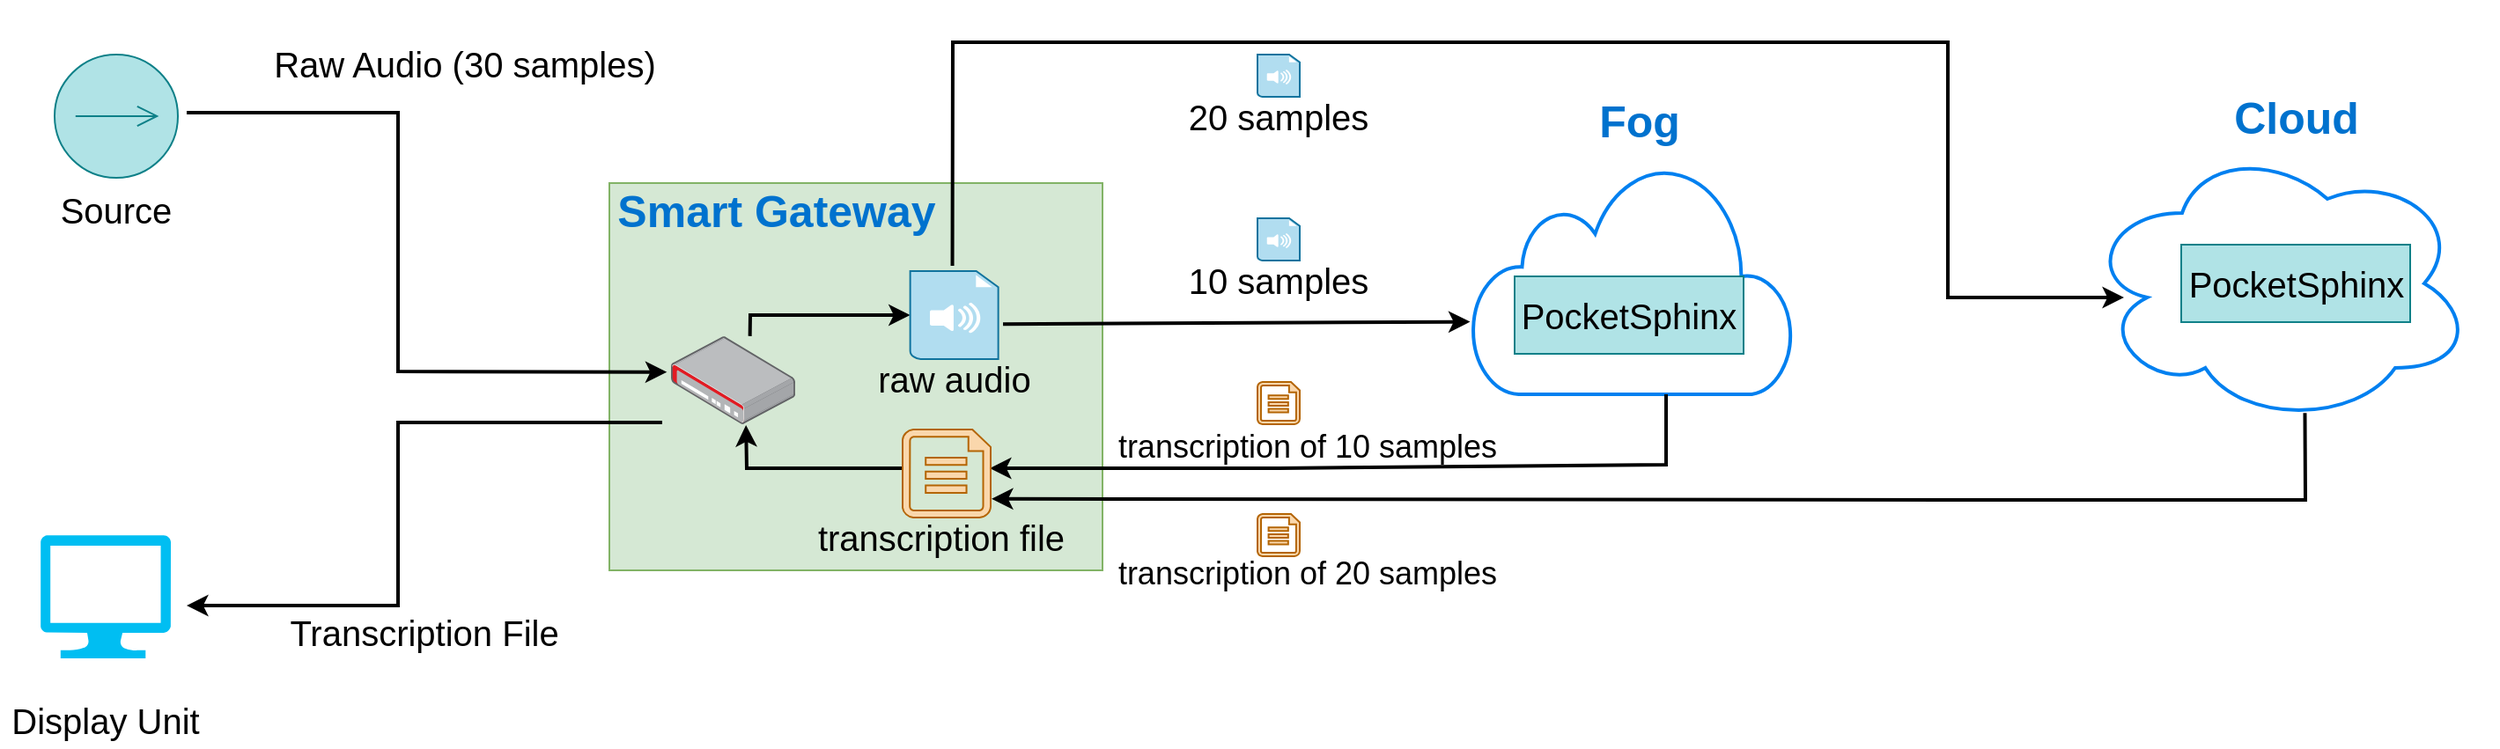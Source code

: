 <mxfile version="21.1.7" type="device">
  <diagram name="Page-1" id="YMowlFcZ8XBFOBMs4mVu">
    <mxGraphModel dx="2222" dy="747" grid="1" gridSize="10" guides="1" tooltips="1" connect="1" arrows="1" fold="1" page="1" pageScale="1" pageWidth="850" pageHeight="1100" math="0" shadow="0">
      <root>
        <mxCell id="0" />
        <mxCell id="1" parent="0" />
        <mxCell id="GDMmacCDhlY8cgdBulvp-1" value="" style="rounded=0;whiteSpace=wrap;html=1;fontSize=30;fillColor=#d5e8d4;strokeColor=#82b366;" parent="1" vertex="1">
          <mxGeometry x="256" y="690" width="280" height="220" as="geometry" />
        </mxCell>
        <mxCell id="GDMmacCDhlY8cgdBulvp-3" value="" style="pointerEvents=1;verticalLabelPosition=bottom;shadow=0;dashed=0;align=center;html=1;verticalAlign=top;shape=mxgraph.electrical.signal_sources.source;aspect=fixed;points=[[0.5,0,0],[1,0.5,0],[0.5,1,0],[0,0.5,0]];elSignalType=dc1;fillColor=#b0e3e6;strokeColor=#0e8088;" parent="1" vertex="1">
          <mxGeometry x="-59" y="616.99" width="70" height="70" as="geometry" />
        </mxCell>
        <mxCell id="GDMmacCDhlY8cgdBulvp-4" value="" style="verticalLabelPosition=bottom;html=1;verticalAlign=top;align=center;strokeColor=none;fillColor=#00BEF2;shape=mxgraph.azure.computer;pointerEvents=1;" parent="1" vertex="1">
          <mxGeometry x="-67" y="890" width="74" height="70" as="geometry" />
        </mxCell>
        <mxCell id="GDMmacCDhlY8cgdBulvp-5" value="Display Unit" style="text;html=1;strokeColor=none;fillColor=none;align=center;verticalAlign=middle;whiteSpace=wrap;rounded=0;fontSize=20;" parent="1" vertex="1">
          <mxGeometry x="-90" y="980" width="120" height="30" as="geometry" />
        </mxCell>
        <mxCell id="GDMmacCDhlY8cgdBulvp-6" value="Raw Audio (30 samples)" style="text;html=1;strokeColor=none;fillColor=none;align=center;verticalAlign=middle;whiteSpace=wrap;rounded=0;fontSize=20;" parent="1" vertex="1">
          <mxGeometry x="57" y="606.99" width="234" height="30" as="geometry" />
        </mxCell>
        <mxCell id="GDMmacCDhlY8cgdBulvp-7" value="Transcription&amp;nbsp;File" style="text;html=1;strokeColor=none;fillColor=none;align=center;verticalAlign=middle;whiteSpace=wrap;rounded=0;fontSize=20;" parent="1" vertex="1">
          <mxGeometry x="86" y="930" width="130" height="30" as="geometry" />
        </mxCell>
        <mxCell id="GDMmacCDhlY8cgdBulvp-8" value="Smart Gateway" style="text;html=1;strokeColor=none;fillColor=none;align=center;verticalAlign=middle;whiteSpace=wrap;rounded=0;fontSize=25;fontColor=#0072CE;fontStyle=1" parent="1" vertex="1">
          <mxGeometry x="236" y="690" width="230" height="30" as="geometry" />
        </mxCell>
        <mxCell id="GDMmacCDhlY8cgdBulvp-9" value="Source" style="text;html=1;strokeColor=none;fillColor=none;align=center;verticalAlign=middle;whiteSpace=wrap;rounded=0;fontSize=20;" parent="1" vertex="1">
          <mxGeometry x="-84" y="690" width="120" height="30" as="geometry" />
        </mxCell>
        <mxCell id="GDMmacCDhlY8cgdBulvp-10" value="&lt;font style=&quot;font-size: 20px;&quot;&gt;raw audio&lt;/font&gt;" style="text;html=1;strokeColor=none;fillColor=none;align=center;verticalAlign=middle;whiteSpace=wrap;rounded=0;fontSize=18;fontColor=#000000;" parent="1" vertex="1">
          <mxGeometry x="383.82" y="791.99" width="136" height="20" as="geometry" />
        </mxCell>
        <mxCell id="GDMmacCDhlY8cgdBulvp-11" value="" style="endArrow=classic;html=1;rounded=0;fontSize=20;fontColor=#000000;fillColor=#b1ddf0;strokeColor=#000000;strokeWidth=2;exitX=0.479;exitY=-0.06;exitDx=0;exitDy=0;exitPerimeter=0;" parent="1" source="GDMmacCDhlY8cgdBulvp-35" edge="1">
          <mxGeometry width="50" height="50" relative="1" as="geometry">
            <mxPoint x="450.965" y="734.615" as="sourcePoint" />
            <mxPoint x="1116" y="755" as="targetPoint" />
            <Array as="points">
              <mxPoint x="451" y="610" />
              <mxPoint x="1016" y="610" />
              <mxPoint x="1016" y="755" />
            </Array>
          </mxGeometry>
        </mxCell>
        <mxCell id="GDMmacCDhlY8cgdBulvp-12" value="&lt;br&gt;&lt;span style=&quot;font-size: 20px;&quot;&gt;&lt;b&gt;&lt;br&gt;&lt;/b&gt;&lt;/span&gt;" style="edgeLabel;html=1;align=center;verticalAlign=middle;resizable=0;points=[];fontSize=18;fontColor=#000000;" parent="GDMmacCDhlY8cgdBulvp-11" vertex="1" connectable="0">
          <mxGeometry x="0.474" y="1" relative="1" as="geometry">
            <mxPoint as="offset" />
          </mxGeometry>
        </mxCell>
        <mxCell id="GDMmacCDhlY8cgdBulvp-13" value="" style="endArrow=classic;html=1;rounded=0;fontSize=18;fontColor=#FF0000;fillColor=#b1ddf0;strokeColor=#000000;strokeWidth=2;entryX=-0.007;entryY=0.683;entryDx=0;entryDy=0;entryPerimeter=0;exitX=1.054;exitY=0.602;exitDx=0;exitDy=0;exitPerimeter=0;" parent="1" source="GDMmacCDhlY8cgdBulvp-35" target="GDMmacCDhlY8cgdBulvp-19" edge="1">
          <mxGeometry width="50" height="50" relative="1" as="geometry">
            <mxPoint x="506.111" y="769.542" as="sourcePoint" />
            <mxPoint x="736" y="777" as="targetPoint" />
          </mxGeometry>
        </mxCell>
        <mxCell id="GDMmacCDhlY8cgdBulvp-14" value="&lt;br&gt;&lt;font color=&quot;#000000&quot;&gt;&lt;span style=&quot;font-size: 20px;&quot;&gt;&lt;b&gt;&lt;br&gt;&lt;/b&gt;&lt;/span&gt;&lt;/font&gt;" style="edgeLabel;html=1;align=center;verticalAlign=middle;resizable=0;points=[];fontSize=25;fontColor=#FF0000;" parent="GDMmacCDhlY8cgdBulvp-13" vertex="1" connectable="0">
          <mxGeometry x="0.252" y="-2" relative="1" as="geometry">
            <mxPoint x="1" as="offset" />
          </mxGeometry>
        </mxCell>
        <mxCell id="GDMmacCDhlY8cgdBulvp-15" value="" style="points=[];aspect=fixed;html=1;align=center;shadow=0;dashed=0;image;image=img/lib/allied_telesis/security/Router_VPN.svg;fontSize=25;fontColor=#FF0000;" parent="1" vertex="1">
          <mxGeometry x="291" y="776.99" width="70.47" height="50" as="geometry" />
        </mxCell>
        <mxCell id="GDMmacCDhlY8cgdBulvp-16" value="20 samples" style="text;html=1;strokeColor=none;fillColor=none;align=center;verticalAlign=middle;whiteSpace=wrap;rounded=0;fontSize=20;fontColor=#000000;" parent="1" vertex="1">
          <mxGeometry x="568.25" y="630.97" width="135.5" height="43.01" as="geometry" />
        </mxCell>
        <mxCell id="GDMmacCDhlY8cgdBulvp-17" value="&lt;font style=&quot;font-size: 20px;&quot;&gt;transcription file&lt;/font&gt;" style="text;html=1;strokeColor=none;fillColor=none;align=center;verticalAlign=middle;whiteSpace=wrap;rounded=0;fontSize=18;fontColor=#000000;" parent="1" vertex="1">
          <mxGeometry x="368.82" y="882" width="151" height="20" as="geometry" />
        </mxCell>
        <mxCell id="GDMmacCDhlY8cgdBulvp-18" value="" style="ellipse;shape=cloud;whiteSpace=wrap;html=1;fontSize=15;fontColor=#FF0000;strokeColor=#0080f0;strokeWidth=2;" parent="1" vertex="1">
          <mxGeometry x="1094" y="666.99" width="220" height="160" as="geometry" />
        </mxCell>
        <mxCell id="GDMmacCDhlY8cgdBulvp-19" value="" style="html=1;verticalLabelPosition=bottom;align=center;labelBackgroundColor=#ffffff;verticalAlign=top;strokeWidth=2;strokeColor=#0080F0;shadow=0;dashed=0;shape=mxgraph.ios7.icons.cloud;fontSize=15;fontColor=#FF0000;" parent="1" vertex="1">
          <mxGeometry x="746" y="680" width="182" height="130" as="geometry" />
        </mxCell>
        <mxCell id="GDMmacCDhlY8cgdBulvp-20" value="Fog" style="text;html=1;strokeColor=none;fillColor=none;align=center;verticalAlign=middle;whiteSpace=wrap;rounded=0;fontSize=25;fontColor=#0072CE;fontStyle=1" parent="1" vertex="1">
          <mxGeometry x="726" y="639" width="230" height="30" as="geometry" />
        </mxCell>
        <mxCell id="GDMmacCDhlY8cgdBulvp-21" value="&lt;font style=&quot;font-size: 20px;&quot;&gt;Aeneas&lt;/font&gt;" style="rounded=0;whiteSpace=wrap;html=1;fontSize=15;fillColor=#b0e3e6;strokeColor=#0e8088;" parent="1" vertex="1">
          <mxGeometry x="782.5" y="743" width="109" height="44" as="geometry" />
        </mxCell>
        <mxCell id="GDMmacCDhlY8cgdBulvp-22" value="" style="endArrow=classic;html=1;rounded=0;fontSize=15;fontColor=#000000;fillColor=#fad7ac;strokeColor=#000000;entryX=1;entryY=0.5;entryDx=0;entryDy=0;entryPerimeter=0;strokeWidth=2;" parent="1" edge="1">
          <mxGeometry width="50" height="50" relative="1" as="geometry">
            <mxPoint x="856" y="810" as="sourcePoint" />
            <mxPoint x="472" y="851.99" as="targetPoint" />
            <Array as="points">
              <mxPoint x="856" y="810" />
              <mxPoint x="856" y="850" />
              <mxPoint x="636" y="852" />
            </Array>
          </mxGeometry>
        </mxCell>
        <mxCell id="GDMmacCDhlY8cgdBulvp-23" value="" style="endArrow=classic;html=1;rounded=0;fontSize=18;fontColor=#FF0000;fillColor=#fad7ac;strokeColor=#000000;entryX=1.021;entryY=0.848;entryDx=0;entryDy=0;entryPerimeter=0;exitX=0.567;exitY=0.96;exitDx=0;exitDy=0;exitPerimeter=0;strokeWidth=2;" parent="1" source="GDMmacCDhlY8cgdBulvp-18" edge="1">
          <mxGeometry width="50" height="50" relative="1" as="geometry">
            <mxPoint x="1336" y="820" as="sourcePoint" />
            <mxPoint x="473.029" y="869.39" as="targetPoint" />
            <Array as="points">
              <mxPoint x="1219" y="870" />
              <mxPoint x="1016" y="870" />
            </Array>
          </mxGeometry>
        </mxCell>
        <mxCell id="GDMmacCDhlY8cgdBulvp-24" value="Cloud" style="text;html=1;strokeColor=none;fillColor=none;align=center;verticalAlign=middle;whiteSpace=wrap;rounded=0;fontSize=25;fontColor=#0072CE;fontStyle=1" parent="1" vertex="1">
          <mxGeometry x="1098.5" y="636.99" width="230" height="30" as="geometry" />
        </mxCell>
        <mxCell id="GDMmacCDhlY8cgdBulvp-26" value="" style="endArrow=classic;html=1;rounded=0;fontSize=20;fontColor=#FF0000;entryX=-0.033;entryY=0.408;entryDx=0;entryDy=0;strokeWidth=2;entryPerimeter=0;" parent="1" target="GDMmacCDhlY8cgdBulvp-15" edge="1">
          <mxGeometry width="50" height="50" relative="1" as="geometry">
            <mxPoint x="16" y="650" as="sourcePoint" />
            <mxPoint x="216" y="680" as="targetPoint" />
            <Array as="points">
              <mxPoint x="136" y="650" />
              <mxPoint x="136" y="797" />
            </Array>
          </mxGeometry>
        </mxCell>
        <mxCell id="GDMmacCDhlY8cgdBulvp-27" value="&lt;br&gt;&lt;b&gt;&lt;br&gt;&lt;/b&gt;" style="edgeLabel;html=1;align=center;verticalAlign=middle;resizable=0;points=[];fontSize=20;" parent="GDMmacCDhlY8cgdBulvp-26" vertex="1" connectable="0">
          <mxGeometry x="-0.186" relative="1" as="geometry">
            <mxPoint y="-1" as="offset" />
          </mxGeometry>
        </mxCell>
        <mxCell id="GDMmacCDhlY8cgdBulvp-28" value="" style="endArrow=classic;html=1;rounded=0;fontSize=20;strokeWidth=2;" parent="1" edge="1">
          <mxGeometry width="50" height="50" relative="1" as="geometry">
            <mxPoint x="286" y="826" as="sourcePoint" />
            <mxPoint x="16" y="930" as="targetPoint" />
            <Array as="points">
              <mxPoint x="136" y="826" />
              <mxPoint x="136" y="930" />
            </Array>
          </mxGeometry>
        </mxCell>
        <mxCell id="GDMmacCDhlY8cgdBulvp-29" value="&lt;br&gt;" style="edgeLabel;html=1;align=center;verticalAlign=middle;resizable=0;points=[];fontSize=18;fontColor=#FF0000;" parent="GDMmacCDhlY8cgdBulvp-28" vertex="1" connectable="0">
          <mxGeometry x="-0.381" y="2" relative="1" as="geometry">
            <mxPoint as="offset" />
          </mxGeometry>
        </mxCell>
        <mxCell id="GDMmacCDhlY8cgdBulvp-30" value="" style="endArrow=classic;html=1;rounded=0;strokeWidth=2;exitX=0.636;exitY=-0.001;exitDx=0;exitDy=0;exitPerimeter=0;" parent="1" source="GDMmacCDhlY8cgdBulvp-15" target="GDMmacCDhlY8cgdBulvp-35" edge="1">
          <mxGeometry width="50" height="50" relative="1" as="geometry">
            <mxPoint x="336" y="770" as="sourcePoint" />
            <mxPoint x="400" y="765" as="targetPoint" />
            <Array as="points">
              <mxPoint x="336" y="765" />
            </Array>
          </mxGeometry>
        </mxCell>
        <mxCell id="GDMmacCDhlY8cgdBulvp-31" value="" style="endArrow=classic;html=1;rounded=0;strokeWidth=2;exitX=0;exitY=0.5;exitDx=0;exitDy=0;exitPerimeter=0;entryX=0.604;entryY=1.011;entryDx=0;entryDy=0;entryPerimeter=0;" parent="1" target="GDMmacCDhlY8cgdBulvp-15" edge="1">
          <mxGeometry width="50" height="50" relative="1" as="geometry">
            <mxPoint x="423" y="851.99" as="sourcePoint" />
            <mxPoint x="356" y="820" as="targetPoint" />
            <Array as="points">
              <mxPoint x="334" y="852" />
            </Array>
          </mxGeometry>
        </mxCell>
        <mxCell id="GDMmacCDhlY8cgdBulvp-32" value="transcription of 10 samples" style="text;html=1;strokeColor=none;fillColor=none;align=center;verticalAlign=middle;whiteSpace=wrap;rounded=0;fontSize=18;fontColor=#000000;" parent="1" vertex="1">
          <mxGeometry x="529" y="830" width="247" height="20" as="geometry" />
        </mxCell>
        <mxCell id="GDMmacCDhlY8cgdBulvp-33" value="transcription of 20 samples" style="text;html=1;strokeColor=none;fillColor=none;align=center;verticalAlign=middle;whiteSpace=wrap;rounded=0;fontSize=18;fontColor=#000000;" parent="1" vertex="1">
          <mxGeometry x="538.25" y="902" width="228.5" height="20" as="geometry" />
        </mxCell>
        <mxCell id="GDMmacCDhlY8cgdBulvp-34" value="" style="verticalLabelPosition=bottom;html=1;verticalAlign=top;align=center;strokeColor=#b46504;fillColor=#fad7ac;shape=mxgraph.azure.cloud_services_configuration_file;pointerEvents=1;" parent="1" vertex="1">
          <mxGeometry x="422.5" y="830" width="50" height="50" as="geometry" />
        </mxCell>
        <mxCell id="GDMmacCDhlY8cgdBulvp-35" value="" style="shadow=0;dashed=0;html=1;strokeColor=#10739e;fillColor=#b1ddf0;labelPosition=center;verticalLabelPosition=bottom;verticalAlign=top;align=center;outlineConnect=0;shape=mxgraph.veeam.audio_file;" parent="1" vertex="1">
          <mxGeometry x="426.82" y="740" width="50" height="50" as="geometry" />
        </mxCell>
        <mxCell id="GDMmacCDhlY8cgdBulvp-38" value="" style="shadow=0;dashed=0;html=1;strokeColor=#10739e;fillColor=#b1ddf0;labelPosition=center;verticalLabelPosition=bottom;verticalAlign=top;align=center;outlineConnect=0;shape=mxgraph.veeam.audio_file;" parent="1" vertex="1">
          <mxGeometry x="624" y="616.99" width="24" height="24" as="geometry" />
        </mxCell>
        <mxCell id="GDMmacCDhlY8cgdBulvp-44" value="" style="verticalLabelPosition=bottom;html=1;verticalAlign=top;align=center;strokeColor=#b46504;fillColor=#fad7ac;shape=mxgraph.azure.cloud_services_configuration_file;pointerEvents=1;" parent="1" vertex="1">
          <mxGeometry x="624" y="878" width="24" height="24" as="geometry" />
        </mxCell>
        <mxCell id="GDMmacCDhlY8cgdBulvp-45" value="" style="verticalLabelPosition=bottom;html=1;verticalAlign=top;align=center;strokeColor=#b46504;fillColor=#fad7ac;shape=mxgraph.azure.cloud_services_configuration_file;pointerEvents=1;" parent="1" vertex="1">
          <mxGeometry x="624" y="802.99" width="24" height="24" as="geometry" />
        </mxCell>
        <mxCell id="GDMmacCDhlY8cgdBulvp-46" style="edgeStyle=orthogonalEdgeStyle;rounded=0;orthogonalLoop=1;jettySize=auto;html=1;exitX=0.5;exitY=1;exitDx=0;exitDy=0;" parent="1" source="GDMmacCDhlY8cgdBulvp-6" target="GDMmacCDhlY8cgdBulvp-6" edge="1">
          <mxGeometry relative="1" as="geometry" />
        </mxCell>
        <mxCell id="GDMmacCDhlY8cgdBulvp-47" value="&lt;font style=&quot;font-size: 20px;&quot;&gt;PocketSphinx&lt;/font&gt;" style="rounded=0;whiteSpace=wrap;html=1;fontSize=15;fillColor=#b0e3e6;strokeColor=#0e8088;" parent="1" vertex="1">
          <mxGeometry x="770" y="743" width="130" height="44" as="geometry" />
        </mxCell>
        <mxCell id="GDMmacCDhlY8cgdBulvp-48" value="&lt;font style=&quot;font-size: 20px;&quot;&gt;PocketSphinx&lt;/font&gt;" style="rounded=0;whiteSpace=wrap;html=1;fontSize=15;fillColor=#b0e3e6;strokeColor=#0e8088;" parent="1" vertex="1">
          <mxGeometry x="1148.5" y="724.99" width="130" height="44" as="geometry" />
        </mxCell>
        <mxCell id="GDMmacCDhlY8cgdBulvp-50" value="" style="shadow=0;dashed=0;html=1;strokeColor=#10739e;fillColor=#b1ddf0;labelPosition=center;verticalLabelPosition=bottom;verticalAlign=top;align=center;outlineConnect=0;shape=mxgraph.veeam.audio_file;" parent="1" vertex="1">
          <mxGeometry x="624" y="710" width="24" height="24" as="geometry" />
        </mxCell>
        <mxCell id="GDMmacCDhlY8cgdBulvp-51" value="10 samples" style="text;html=1;strokeColor=none;fillColor=none;align=center;verticalAlign=middle;whiteSpace=wrap;rounded=0;fontSize=20;fontColor=#000000;" parent="1" vertex="1">
          <mxGeometry x="568.25" y="723.98" width="135.5" height="43.01" as="geometry" />
        </mxCell>
      </root>
    </mxGraphModel>
  </diagram>
</mxfile>

